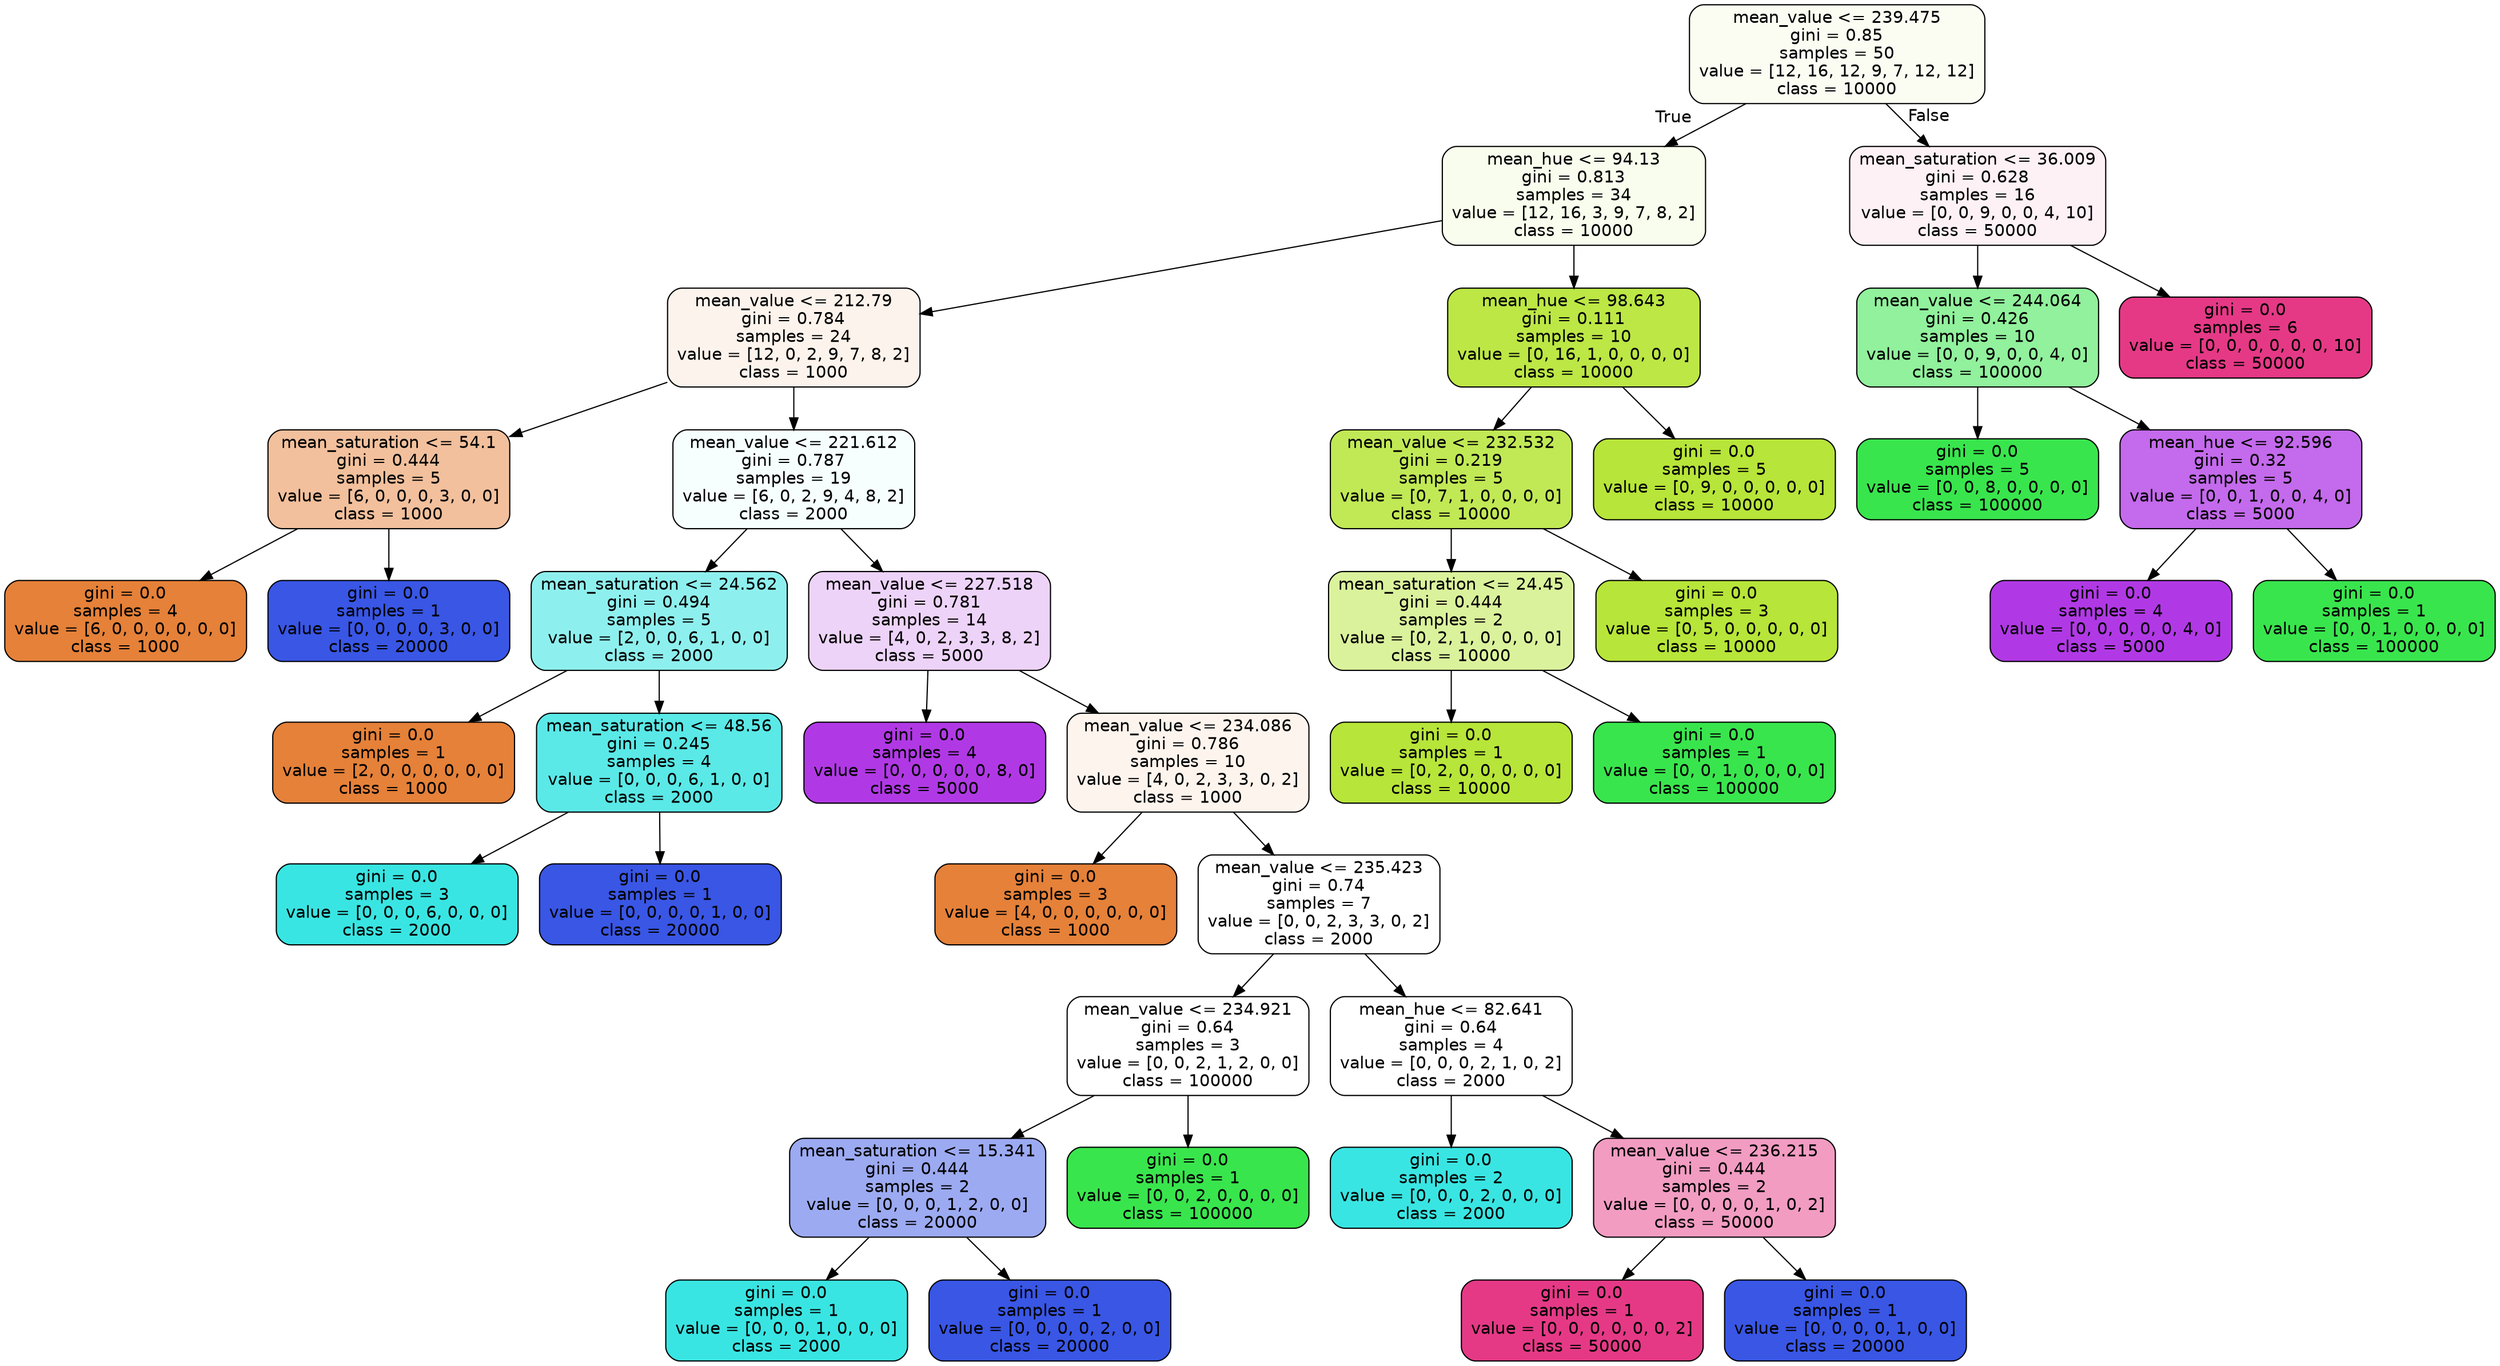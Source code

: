 digraph Tree {
node [shape=box, style="filled, rounded", color="black", fontname="helvetica"] ;
edge [fontname="helvetica"] ;
0 [label="mean_value <= 239.475\ngini = 0.85\nsamples = 50\nvalue = [12, 16, 12, 9, 7, 12, 12]\nclass = 10000", fillcolor="#fbfdf3"] ;
1 [label="mean_hue <= 94.13\ngini = 0.813\nsamples = 34\nvalue = [12, 16, 3, 9, 7, 8, 2]\nclass = 10000", fillcolor="#f9fded"] ;
0 -> 1 [labeldistance=2.5, labelangle=45, headlabel="True"] ;
2 [label="mean_value <= 212.79\ngini = 0.784\nsamples = 24\nvalue = [12, 0, 2, 9, 7, 8, 2]\nclass = 1000", fillcolor="#fcf3ec"] ;
1 -> 2 ;
3 [label="mean_saturation <= 54.1\ngini = 0.444\nsamples = 5\nvalue = [6, 0, 0, 0, 3, 0, 0]\nclass = 1000", fillcolor="#f2c09c"] ;
2 -> 3 ;
4 [label="gini = 0.0\nsamples = 4\nvalue = [6, 0, 0, 0, 0, 0, 0]\nclass = 1000", fillcolor="#e58139"] ;
3 -> 4 ;
5 [label="gini = 0.0\nsamples = 1\nvalue = [0, 0, 0, 0, 3, 0, 0]\nclass = 20000", fillcolor="#3956e5"] ;
3 -> 5 ;
6 [label="mean_value <= 221.612\ngini = 0.787\nsamples = 19\nvalue = [6, 0, 2, 9, 4, 8, 2]\nclass = 2000", fillcolor="#f6fefe"] ;
2 -> 6 ;
7 [label="mean_saturation <= 24.562\ngini = 0.494\nsamples = 5\nvalue = [2, 0, 0, 6, 1, 0, 0]\nclass = 2000", fillcolor="#8ef0ee"] ;
6 -> 7 ;
8 [label="gini = 0.0\nsamples = 1\nvalue = [2, 0, 0, 0, 0, 0, 0]\nclass = 1000", fillcolor="#e58139"] ;
7 -> 8 ;
9 [label="mean_saturation <= 48.56\ngini = 0.245\nsamples = 4\nvalue = [0, 0, 0, 6, 1, 0, 0]\nclass = 2000", fillcolor="#5ae9e7"] ;
7 -> 9 ;
10 [label="gini = 0.0\nsamples = 3\nvalue = [0, 0, 0, 6, 0, 0, 0]\nclass = 2000", fillcolor="#39e5e2"] ;
9 -> 10 ;
11 [label="gini = 0.0\nsamples = 1\nvalue = [0, 0, 0, 0, 1, 0, 0]\nclass = 20000", fillcolor="#3956e5"] ;
9 -> 11 ;
12 [label="mean_value <= 227.518\ngini = 0.781\nsamples = 14\nvalue = [4, 0, 2, 3, 3, 8, 2]\nclass = 5000", fillcolor="#eed3f9"] ;
6 -> 12 ;
13 [label="gini = 0.0\nsamples = 4\nvalue = [0, 0, 0, 0, 0, 8, 0]\nclass = 5000", fillcolor="#b139e5"] ;
12 -> 13 ;
14 [label="mean_value <= 234.086\ngini = 0.786\nsamples = 10\nvalue = [4, 0, 2, 3, 3, 0, 2]\nclass = 1000", fillcolor="#fdf4ed"] ;
12 -> 14 ;
15 [label="gini = 0.0\nsamples = 3\nvalue = [4, 0, 0, 0, 0, 0, 0]\nclass = 1000", fillcolor="#e58139"] ;
14 -> 15 ;
16 [label="mean_value <= 235.423\ngini = 0.74\nsamples = 7\nvalue = [0, 0, 2, 3, 3, 0, 2]\nclass = 2000", fillcolor="#ffffff"] ;
14 -> 16 ;
17 [label="mean_value <= 234.921\ngini = 0.64\nsamples = 3\nvalue = [0, 0, 2, 1, 2, 0, 0]\nclass = 100000", fillcolor="#ffffff"] ;
16 -> 17 ;
18 [label="mean_saturation <= 15.341\ngini = 0.444\nsamples = 2\nvalue = [0, 0, 0, 1, 2, 0, 0]\nclass = 20000", fillcolor="#9caaf2"] ;
17 -> 18 ;
19 [label="gini = 0.0\nsamples = 1\nvalue = [0, 0, 0, 1, 0, 0, 0]\nclass = 2000", fillcolor="#39e5e2"] ;
18 -> 19 ;
20 [label="gini = 0.0\nsamples = 1\nvalue = [0, 0, 0, 0, 2, 0, 0]\nclass = 20000", fillcolor="#3956e5"] ;
18 -> 20 ;
21 [label="gini = 0.0\nsamples = 1\nvalue = [0, 0, 2, 0, 0, 0, 0]\nclass = 100000", fillcolor="#39e54d"] ;
17 -> 21 ;
22 [label="mean_hue <= 82.641\ngini = 0.64\nsamples = 4\nvalue = [0, 0, 0, 2, 1, 0, 2]\nclass = 2000", fillcolor="#ffffff"] ;
16 -> 22 ;
23 [label="gini = 0.0\nsamples = 2\nvalue = [0, 0, 0, 2, 0, 0, 0]\nclass = 2000", fillcolor="#39e5e2"] ;
22 -> 23 ;
24 [label="mean_value <= 236.215\ngini = 0.444\nsamples = 2\nvalue = [0, 0, 0, 0, 1, 0, 2]\nclass = 50000", fillcolor="#f29cc2"] ;
22 -> 24 ;
25 [label="gini = 0.0\nsamples = 1\nvalue = [0, 0, 0, 0, 0, 0, 2]\nclass = 50000", fillcolor="#e53986"] ;
24 -> 25 ;
26 [label="gini = 0.0\nsamples = 1\nvalue = [0, 0, 0, 0, 1, 0, 0]\nclass = 20000", fillcolor="#3956e5"] ;
24 -> 26 ;
27 [label="mean_hue <= 98.643\ngini = 0.111\nsamples = 10\nvalue = [0, 16, 1, 0, 0, 0, 0]\nclass = 10000", fillcolor="#bce745"] ;
1 -> 27 ;
28 [label="mean_value <= 232.532\ngini = 0.219\nsamples = 5\nvalue = [0, 7, 1, 0, 0, 0, 0]\nclass = 10000", fillcolor="#c1e955"] ;
27 -> 28 ;
29 [label="mean_saturation <= 24.45\ngini = 0.444\nsamples = 2\nvalue = [0, 2, 1, 0, 0, 0, 0]\nclass = 10000", fillcolor="#dbf29c"] ;
28 -> 29 ;
30 [label="gini = 0.0\nsamples = 1\nvalue = [0, 2, 0, 0, 0, 0, 0]\nclass = 10000", fillcolor="#b7e539"] ;
29 -> 30 ;
31 [label="gini = 0.0\nsamples = 1\nvalue = [0, 0, 1, 0, 0, 0, 0]\nclass = 100000", fillcolor="#39e54d"] ;
29 -> 31 ;
32 [label="gini = 0.0\nsamples = 3\nvalue = [0, 5, 0, 0, 0, 0, 0]\nclass = 10000", fillcolor="#b7e539"] ;
28 -> 32 ;
33 [label="gini = 0.0\nsamples = 5\nvalue = [0, 9, 0, 0, 0, 0, 0]\nclass = 10000", fillcolor="#b7e539"] ;
27 -> 33 ;
34 [label="mean_saturation <= 36.009\ngini = 0.628\nsamples = 16\nvalue = [0, 0, 9, 0, 0, 4, 10]\nclass = 50000", fillcolor="#fdf1f6"] ;
0 -> 34 [labeldistance=2.5, labelangle=-45, headlabel="False"] ;
35 [label="mean_value <= 244.064\ngini = 0.426\nsamples = 10\nvalue = [0, 0, 9, 0, 0, 4, 0]\nclass = 100000", fillcolor="#91f19c"] ;
34 -> 35 ;
36 [label="gini = 0.0\nsamples = 5\nvalue = [0, 0, 8, 0, 0, 0, 0]\nclass = 100000", fillcolor="#39e54d"] ;
35 -> 36 ;
37 [label="mean_hue <= 92.596\ngini = 0.32\nsamples = 5\nvalue = [0, 0, 1, 0, 0, 4, 0]\nclass = 5000", fillcolor="#c46aec"] ;
35 -> 37 ;
38 [label="gini = 0.0\nsamples = 4\nvalue = [0, 0, 0, 0, 0, 4, 0]\nclass = 5000", fillcolor="#b139e5"] ;
37 -> 38 ;
39 [label="gini = 0.0\nsamples = 1\nvalue = [0, 0, 1, 0, 0, 0, 0]\nclass = 100000", fillcolor="#39e54d"] ;
37 -> 39 ;
40 [label="gini = 0.0\nsamples = 6\nvalue = [0, 0, 0, 0, 0, 0, 10]\nclass = 50000", fillcolor="#e53986"] ;
34 -> 40 ;
}